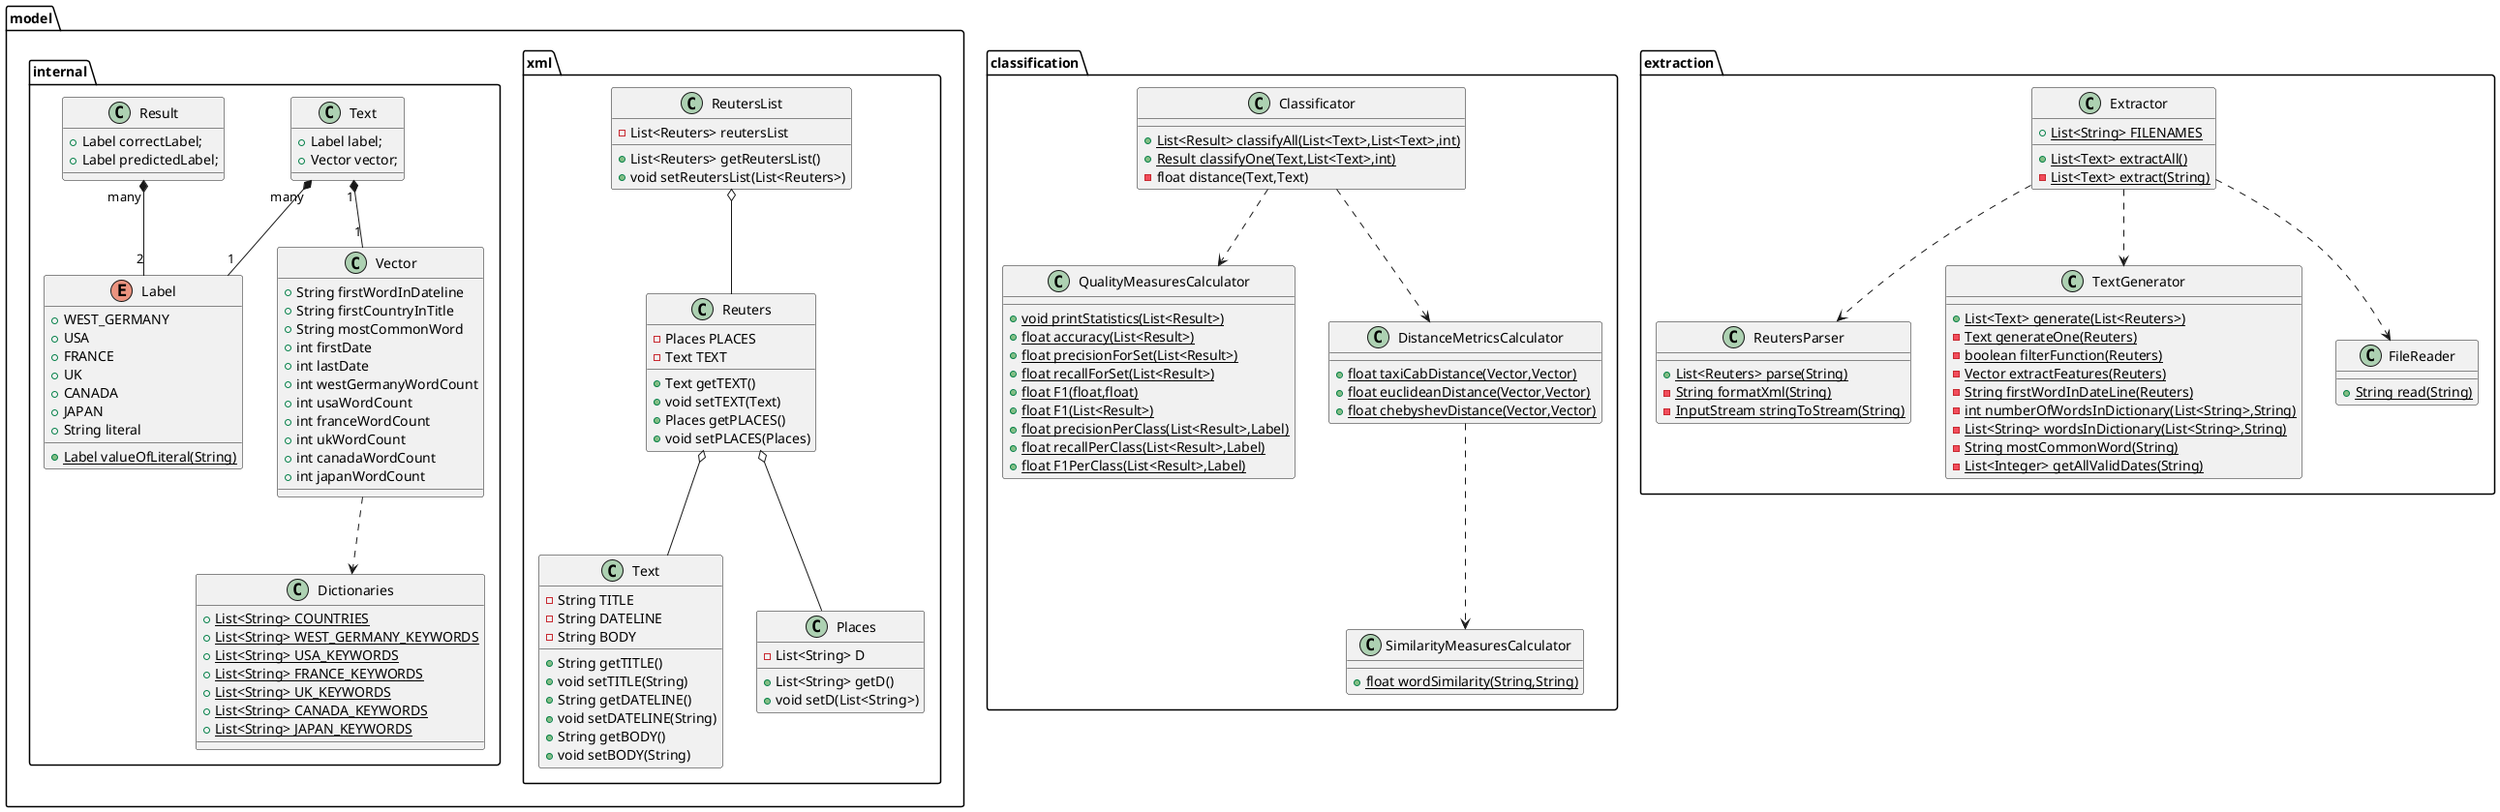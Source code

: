 @startuml
class model.xml.Reuters {
- Places PLACES
- Text TEXT
+ Text getTEXT()
+ void setTEXT(Text)
+ Places getPLACES()
+ void setPLACES(Places)
}
class model.xml.ReutersList {
- List<Reuters> reutersList
+ List<Reuters> getReutersList()
+ void setReutersList(List<Reuters>)
}
class model.xml.Text {
- String TITLE
- String DATELINE
- String BODY
+ String getTITLE()
+ void setTITLE(String)
+ String getDATELINE()
+ void setDATELINE(String)
+ String getBODY()
+ void setBODY(String)
}
enum model.internal.Label {
+  WEST_GERMANY
+  USA
+  FRANCE
+  UK
+  CANADA
+  JAPAN
+ String literal
+ {static} Label valueOfLiteral(String)
}
class classification.Classificator {
+ {static} List<Result> classifyAll(List<Text>,List<Text>,int)
+ {static} Result classifyOne(Text,List<Text>,int)
- float distance(Text,Text)
}
class model.xml.Places {
- List<String> D
+ List<String> getD()
+ void setD(List<String>)
}

class extraction.ReutersParser {
+ {static} List<Reuters> parse(String)
- {static} String formatXml(String)
- {static} InputStream stringToStream(String)
}
class extraction.TextGenerator {
+ {static} List<Text> generate(List<Reuters>)
- {static} Text generateOne(Reuters)
- {static} boolean filterFunction(Reuters)
- {static} Vector extractFeatures(Reuters)
- {static} String firstWordInDateLine(Reuters)
- {static} int numberOfWordsInDictionary(List<String>,String)
- {static} List<String> wordsInDictionary(List<String>,String)
- {static} String mostCommonWord(String)
- {static} List<Integer> getAllValidDates(String)
}
class classification.SimilarityMeasuresCalculator {
+ {static} float wordSimilarity(String,String)
}
class model.internal.Dictionaries {
+ {static} List<String> COUNTRIES
+ {static} List<String> WEST_GERMANY_KEYWORDS
+ {static} List<String> USA_KEYWORDS
+ {static} List<String> FRANCE_KEYWORDS
+ {static} List<String> UK_KEYWORDS
+ {static} List<String> CANADA_KEYWORDS
+ {static} List<String> JAPAN_KEYWORDS
}
class extraction.FileReader {
+ {static} String read(String)
}

class classification.QualityMeasuresCalculator {
+ {static} void printStatistics(List<Result>)
+ {static} float accuracy(List<Result>)
+ {static} float precisionForSet(List<Result>)
+ {static} float recallForSet(List<Result>)
+ {static} float F1(float,float)
+ {static} float F1(List<Result>)
+ {static} float precisionPerClass(List<Result>,Label)
+ {static} float recallPerClass(List<Result>,Label)
+ {static} float F1PerClass(List<Result>,Label)
}

class extraction.Extractor {
+ {static} List<String> FILENAMES
+ {static} List<Text> extractAll()
- {static} List<Text> extract(String)
}

class classification.DistanceMetricsCalculator {
+ {static} float taxiCabDistance(Vector,Vector)
+ {static} float euclideanDistance(Vector,Vector)
+ {static} float chebyshevDistance(Vector,Vector)
}
class model.internal.Text {
+ Label label;
+ Vector vector;
}
class model.internal.Result {
+ Label correctLabel;
+ Label predictedLabel;
}
class model.internal.Vector {
+ String firstWordInDateline
+ String firstCountryInTitle
+ String mostCommonWord
+ int firstDate
+ int lastDate
+ int westGermanyWordCount
+ int usaWordCount
+ int franceWordCount
+ int ukWordCount
+ int canadaWordCount
+ int japanWordCount
}

model.xml.ReutersList o-- model.xml.Reuters
model.xml.Reuters o-- model.xml.Places
model.xml.Reuters o-- model.xml.Text

model.internal.Result "many"*--"2" model.internal.Label
model.internal.Text "many"*--"1" model.internal.Label
model.internal.Text "1"*--"1" model.internal.Vector
model.internal.Vector ..> model.internal.Dictionaries

extraction.Extractor ..> extraction.TextGenerator
extraction.Extractor ..> extraction.FileReader
extraction.Extractor ..> extraction.ReutersParser

classification.DistanceMetricsCalculator ..> classification.SimilarityMeasuresCalculator
classification.Classificator ..> classification.QualityMeasuresCalculator
classification.Classificator ..> classification.DistanceMetricsCalculator
@enduml